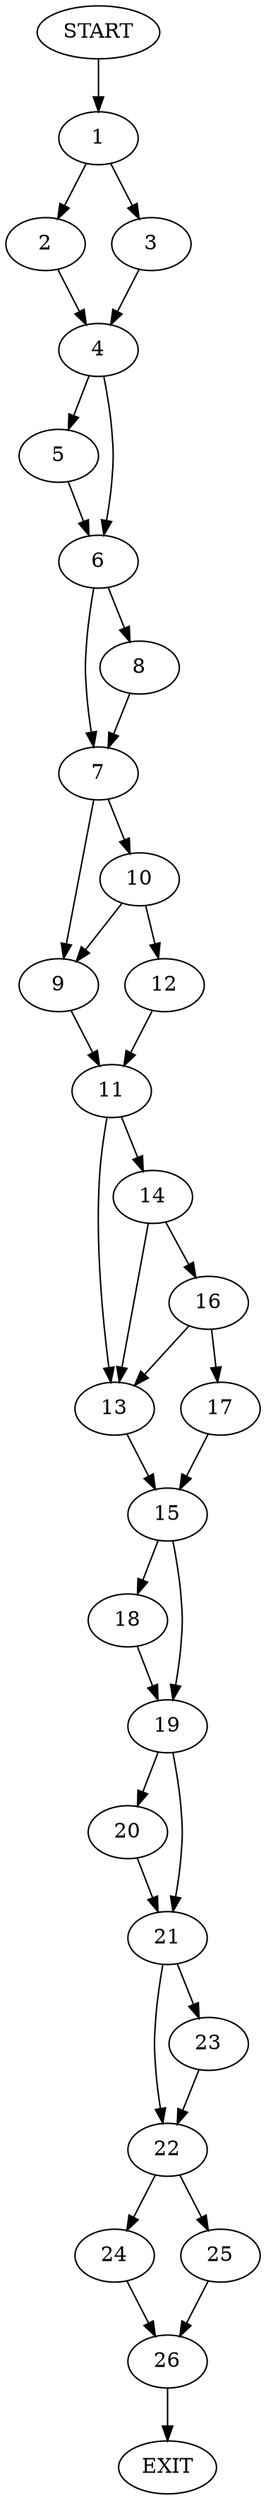 digraph {
0 [label="START"]
27 [label="EXIT"]
0 -> 1
1 -> 2
1 -> 3
3 -> 4
2 -> 4
4 -> 5
4 -> 6
6 -> 7
6 -> 8
5 -> 6
7 -> 9
7 -> 10
8 -> 7
9 -> 11
10 -> 9
10 -> 12
12 -> 11
11 -> 13
11 -> 14
13 -> 15
14 -> 16
14 -> 13
16 -> 17
16 -> 13
17 -> 15
15 -> 18
15 -> 19
18 -> 19
19 -> 20
19 -> 21
20 -> 21
21 -> 22
21 -> 23
22 -> 24
22 -> 25
23 -> 22
25 -> 26
24 -> 26
26 -> 27
}
